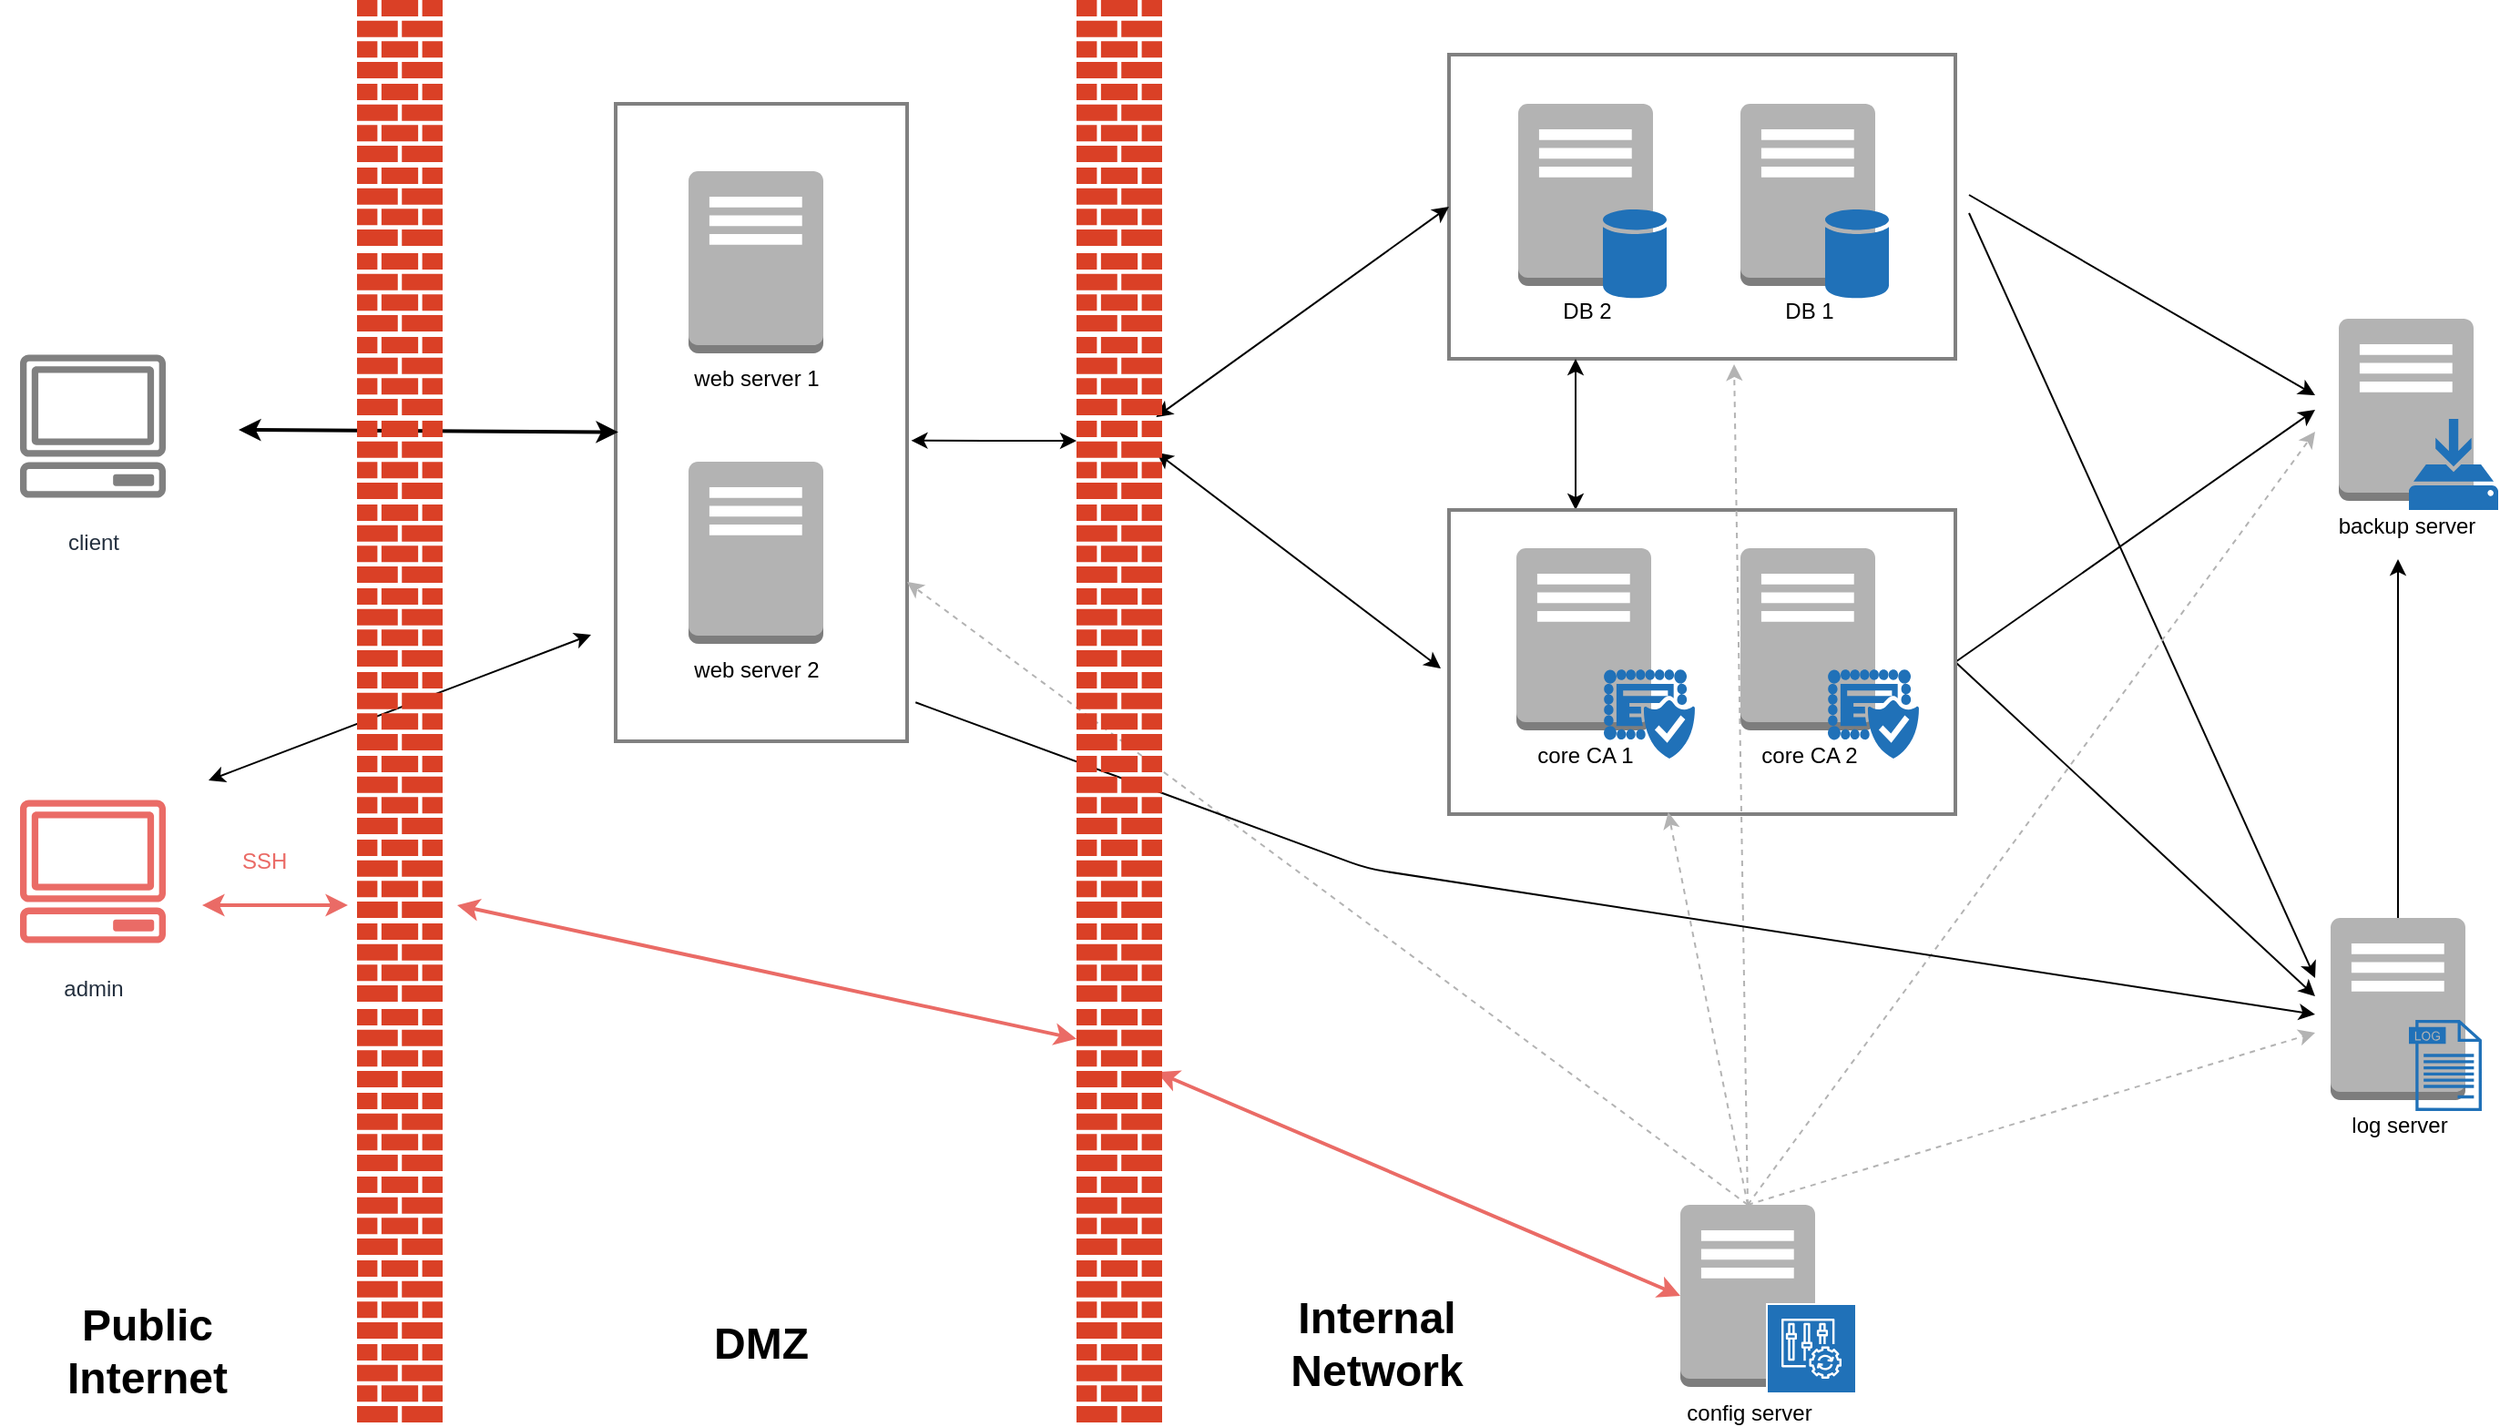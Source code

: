 <mxfile version="12.1.0" type="device" pages="1"><diagram id="qqmCwjsdMw1ePplxOyvq" name="Page-1"><mxGraphModel dx="1416" dy="1194" grid="1" gridSize="10" guides="1" tooltips="1" connect="1" arrows="1" fold="1" page="0" pageScale="1" pageWidth="827" pageHeight="1169" math="0" shadow="0"><root><mxCell id="0"/><mxCell id="1" parent="0"/><mxCell id="QkLw6K0LJ1CoEFoa0Aj2-98" value="" style="rounded=0;whiteSpace=wrap;html=1;strokeColor=#808080;strokeWidth=2;fillColor=none;" parent="1" vertex="1"><mxGeometry x="427" y="-40" width="160" height="350" as="geometry"/></mxCell><mxCell id="QkLw6K0LJ1CoEFoa0Aj2-65" style="edgeStyle=none;rounded=0;orthogonalLoop=1;jettySize=auto;html=1;startArrow=none;startFill=0;" parent="1" edge="1"><mxGeometry relative="1" as="geometry"><mxPoint x="1170" y="10" as="sourcePoint"/><mxPoint x="1360" y="120" as="targetPoint"/></mxGeometry></mxCell><mxCell id="QkLw6K0LJ1CoEFoa0Aj2-71" style="edgeStyle=none;rounded=0;orthogonalLoop=1;jettySize=auto;html=1;" parent="1" edge="1"><mxGeometry relative="1" as="geometry"><mxPoint x="1360" y="440" as="targetPoint"/><mxPoint x="1170" y="20" as="sourcePoint"/></mxGeometry></mxCell><mxCell id="QkLw6K0LJ1CoEFoa0Aj2-47" value="" style="rounded=0;whiteSpace=wrap;html=1;strokeColor=#808080;strokeWidth=2;fillColor=none;" parent="1" vertex="1"><mxGeometry x="884.5" y="-67" width="278" height="167" as="geometry"/></mxCell><mxCell id="QkLw6K0LJ1CoEFoa0Aj2-22" value="" style="group" parent="1" vertex="1" connectable="0"><mxGeometry x="1368.5" y="407" width="83" height="106" as="geometry"/></mxCell><mxCell id="QkLw6K0LJ1CoEFoa0Aj2-18" value="log server" style="outlineConnect=0;dashed=0;verticalLabelPosition=bottom;verticalAlign=top;align=center;html=1;shape=mxgraph.aws3.traditional_server;fillColor=#B3B3B3;gradientColor=none;" parent="QkLw6K0LJ1CoEFoa0Aj2-22" vertex="1"><mxGeometry width="74" height="100" as="geometry"/></mxCell><mxCell id="QkLw6K0LJ1CoEFoa0Aj2-7" value="" style="pointerEvents=1;shadow=0;dashed=0;html=1;strokeColor=none;fillColor=#2071B8;aspect=fixed;labelPosition=center;verticalLabelPosition=bottom;verticalAlign=top;align=center;outlineConnect=0;shape=mxgraph.vvd.log_files;" parent="QkLw6K0LJ1CoEFoa0Aj2-22" vertex="1"><mxGeometry x="43" y="56" width="40" height="50" as="geometry"/></mxCell><mxCell id="QkLw6K0LJ1CoEFoa0Aj2-27" value="client" style="outlineConnect=0;fontColor=#232F3E;gradientColor=none;strokeColor=#808080;fillColor=#ffffff;dashed=0;verticalLabelPosition=bottom;verticalAlign=top;align=center;html=1;fontSize=12;fontStyle=0;aspect=fixed;shape=mxgraph.aws4.resourceIcon;resIcon=mxgraph.aws4.client;" parent="1" vertex="1"><mxGeometry x="90" y="87" width="100" height="100" as="geometry"/></mxCell><mxCell id="QkLw6K0LJ1CoEFoa0Aj2-48" style="edgeStyle=none;rounded=0;orthogonalLoop=1;jettySize=auto;html=1;entryX=0;entryY=0.5;entryDx=0;entryDy=0;startArrow=classic;startFill=1;exitX=0.993;exitY=0.311;exitDx=0;exitDy=0;exitPerimeter=0;" parent="1" target="QkLw6K0LJ1CoEFoa0Aj2-47" edge="1"><mxGeometry relative="1" as="geometry"><mxPoint x="723.692" y="132.033" as="sourcePoint"/></mxGeometry></mxCell><mxCell id="QkLw6K0LJ1CoEFoa0Aj2-61" style="edgeStyle=none;rounded=0;orthogonalLoop=1;jettySize=auto;html=1;startArrow=classic;startFill=1;exitX=1;exitY=0.5;exitDx=0;exitDy=0;exitPerimeter=0;" parent="1" edge="1"><mxGeometry relative="1" as="geometry"><mxPoint x="724" y="151.5" as="sourcePoint"/><mxPoint x="880" y="270" as="targetPoint"/></mxGeometry></mxCell><mxCell id="QkLw6K0LJ1CoEFoa0Aj2-38" value="web server 1" style="outlineConnect=0;dashed=0;verticalLabelPosition=bottom;verticalAlign=top;align=center;html=1;shape=mxgraph.aws3.traditional_server;fillColor=#B3B3B3;gradientColor=none;" parent="1" vertex="1"><mxGeometry x="467" y="-3" width="74" height="100" as="geometry"/></mxCell><mxCell id="QkLw6K0LJ1CoEFoa0Aj2-43" value="" style="group" parent="1" vertex="1" connectable="0"><mxGeometry x="922.5" y="-40" width="81.5" height="107" as="geometry"/></mxCell><mxCell id="QkLw6K0LJ1CoEFoa0Aj2-10" value="DB 2" style="outlineConnect=0;dashed=0;verticalLabelPosition=bottom;verticalAlign=top;align=center;html=1;shape=mxgraph.aws3.traditional_server;fillColor=#B3B3B3;gradientColor=none;" parent="QkLw6K0LJ1CoEFoa0Aj2-43" vertex="1"><mxGeometry width="74" height="100" as="geometry"/></mxCell><mxCell id="QkLw6K0LJ1CoEFoa0Aj2-9" value="" style="shadow=0;dashed=0;html=1;strokeColor=none;labelPosition=center;verticalLabelPosition=bottom;verticalAlign=top;outlineConnect=0;align=center;shape=mxgraph.office.databases.database;fillColor=#2071B8;" parent="QkLw6K0LJ1CoEFoa0Aj2-43" vertex="1"><mxGeometry x="46.5" y="58" width="35" height="49" as="geometry"/></mxCell><mxCell id="QkLw6K0LJ1CoEFoa0Aj2-45" value="DB 1" style="outlineConnect=0;dashed=0;verticalLabelPosition=bottom;verticalAlign=top;align=center;html=1;shape=mxgraph.aws3.traditional_server;fillColor=#B3B3B3;gradientColor=none;" parent="1" vertex="1"><mxGeometry x="1044.5" y="-40" width="74" height="100" as="geometry"/></mxCell><mxCell id="QkLw6K0LJ1CoEFoa0Aj2-46" value="" style="shadow=0;dashed=0;html=1;strokeColor=none;labelPosition=center;verticalLabelPosition=bottom;verticalAlign=top;outlineConnect=0;align=center;shape=mxgraph.office.databases.database;fillColor=#2071B8;" parent="1" vertex="1"><mxGeometry x="1091" y="18" width="35" height="49" as="geometry"/></mxCell><mxCell id="QkLw6K0LJ1CoEFoa0Aj2-53" value="" style="group" parent="1" vertex="1" connectable="0"><mxGeometry x="921.5" y="204" width="98" height="115.5" as="geometry"/></mxCell><mxCell id="QkLw6K0LJ1CoEFoa0Aj2-6" value="core CA 1" style="outlineConnect=0;dashed=0;verticalLabelPosition=bottom;verticalAlign=top;align=center;html=1;shape=mxgraph.aws3.traditional_server;fillColor=#B3B3B3;gradientColor=none;" parent="QkLw6K0LJ1CoEFoa0Aj2-53" vertex="1"><mxGeometry width="74" height="100" as="geometry"/></mxCell><mxCell id="QkLw6K0LJ1CoEFoa0Aj2-14" value="" style="pointerEvents=1;shadow=0;dashed=0;html=1;strokeColor=none;labelPosition=center;verticalLabelPosition=bottom;verticalAlign=top;align=center;fillColor=#2071B8;shape=mxgraph.mscae.intune.certificate" parent="QkLw6K0LJ1CoEFoa0Aj2-53" vertex="1"><mxGeometry x="48" y="66.5" width="50" height="49" as="geometry"/></mxCell><mxCell id="QkLw6K0LJ1CoEFoa0Aj2-56" value="" style="group" parent="1" vertex="1" connectable="0"><mxGeometry x="1044.5" y="204" width="98" height="115.5" as="geometry"/></mxCell><mxCell id="QkLw6K0LJ1CoEFoa0Aj2-57" value="core CA 2" style="outlineConnect=0;dashed=0;verticalLabelPosition=bottom;verticalAlign=top;align=center;html=1;shape=mxgraph.aws3.traditional_server;fillColor=#B3B3B3;gradientColor=none;" parent="QkLw6K0LJ1CoEFoa0Aj2-56" vertex="1"><mxGeometry width="74" height="100" as="geometry"/></mxCell><mxCell id="QkLw6K0LJ1CoEFoa0Aj2-58" value="" style="pointerEvents=1;shadow=0;dashed=0;html=1;strokeColor=none;labelPosition=center;verticalLabelPosition=bottom;verticalAlign=top;align=center;fillColor=#2071B8;shape=mxgraph.mscae.intune.certificate" parent="QkLw6K0LJ1CoEFoa0Aj2-56" vertex="1"><mxGeometry x="48" y="66.5" width="50" height="49" as="geometry"/></mxCell><mxCell id="QkLw6K0LJ1CoEFoa0Aj2-70" style="edgeStyle=none;rounded=0;orthogonalLoop=1;jettySize=auto;html=1;exitX=1;exitY=0.5;exitDx=0;exitDy=0;" parent="1" source="QkLw6K0LJ1CoEFoa0Aj2-60" edge="1"><mxGeometry relative="1" as="geometry"><mxPoint x="1360" y="450" as="targetPoint"/></mxGeometry></mxCell><mxCell id="QkLw6K0LJ1CoEFoa0Aj2-72" style="edgeStyle=none;rounded=0;orthogonalLoop=1;jettySize=auto;html=1;exitX=1;exitY=0.5;exitDx=0;exitDy=0;" parent="1" source="QkLw6K0LJ1CoEFoa0Aj2-60" edge="1"><mxGeometry relative="1" as="geometry"><mxPoint x="1360" y="128" as="targetPoint"/></mxGeometry></mxCell><mxCell id="QkLw6K0LJ1CoEFoa0Aj2-88" style="edgeStyle=none;rounded=0;orthogonalLoop=1;jettySize=auto;html=1;exitX=0.25;exitY=0;exitDx=0;exitDy=0;entryX=0.25;entryY=1;entryDx=0;entryDy=0;startArrow=classic;startFill=1;strokeColor=#000000;strokeWidth=1;" parent="1" source="QkLw6K0LJ1CoEFoa0Aj2-60" target="QkLw6K0LJ1CoEFoa0Aj2-47" edge="1"><mxGeometry relative="1" as="geometry"/></mxCell><mxCell id="QkLw6K0LJ1CoEFoa0Aj2-60" value="" style="rounded=0;whiteSpace=wrap;html=1;strokeColor=#808080;strokeWidth=2;fillColor=none;" parent="1" vertex="1"><mxGeometry x="884.5" y="183" width="278" height="167" as="geometry"/></mxCell><mxCell id="QkLw6K0LJ1CoEFoa0Aj2-64" value="" style="group" parent="1" vertex="1" connectable="0"><mxGeometry x="1373" y="78" width="87.5" height="105" as="geometry"/></mxCell><mxCell id="QkLw6K0LJ1CoEFoa0Aj2-24" value="" style="group" parent="QkLw6K0LJ1CoEFoa0Aj2-64" vertex="1" connectable="0"><mxGeometry width="87.5" height="105" as="geometry"/></mxCell><mxCell id="QkLw6K0LJ1CoEFoa0Aj2-11" value="" style="group" parent="QkLw6K0LJ1CoEFoa0Aj2-24" vertex="1" connectable="0"><mxGeometry width="87.5" height="105" as="geometry"/></mxCell><mxCell id="QkLw6K0LJ1CoEFoa0Aj2-1" value="backup server" style="outlineConnect=0;dashed=0;verticalLabelPosition=bottom;verticalAlign=top;align=center;html=1;shape=mxgraph.aws3.traditional_server;fillColor=#B3B3B3;gradientColor=none;strokeColor=#808080;" parent="QkLw6K0LJ1CoEFoa0Aj2-11" vertex="1"><mxGeometry width="74" height="100" as="geometry"/></mxCell><mxCell id="QkLw6K0LJ1CoEFoa0Aj2-3" value="" style="aspect=fixed;pointerEvents=1;shadow=0;dashed=0;html=1;strokeColor=none;labelPosition=center;verticalLabelPosition=bottom;verticalAlign=top;align=center;fillColor=#2071b8;shape=mxgraph.mscae.enterprise.backup_local" parent="QkLw6K0LJ1CoEFoa0Aj2-11" vertex="1"><mxGeometry x="38.5" y="55" width="49" height="50" as="geometry"/></mxCell><mxCell id="QkLw6K0LJ1CoEFoa0Aj2-75" value="" style="group" parent="1" vertex="1" connectable="0"><mxGeometry x="1011.5" y="564.5" width="97" height="104" as="geometry"/></mxCell><mxCell id="QkLw6K0LJ1CoEFoa0Aj2-74" value="config server" style="outlineConnect=0;dashed=0;verticalLabelPosition=bottom;verticalAlign=top;align=center;html=1;shape=mxgraph.aws3.traditional_server;fillColor=#B3B3B3;gradientColor=none;" parent="QkLw6K0LJ1CoEFoa0Aj2-75" vertex="1"><mxGeometry width="74" height="100" as="geometry"/></mxCell><mxCell id="QkLw6K0LJ1CoEFoa0Aj2-73" value="" style="outlineConnect=0;fontColor=#232F3E;gradientColor=none;strokeColor=#FFFFFF;fillColor=#2071B8;dashed=0;verticalLabelPosition=middle;verticalAlign=bottom;align=center;html=1;whiteSpace=wrap;fontSize=10;fontStyle=1;spacing=3;shape=mxgraph.aws4.productIcon;prIcon=mxgraph.aws4.config;" parent="QkLw6K0LJ1CoEFoa0Aj2-75" vertex="1"><mxGeometry x="47" y="54" width="50" height="50" as="geometry"/></mxCell><mxCell id="QkLw6K0LJ1CoEFoa0Aj2-77" style="edgeStyle=none;rounded=0;orthogonalLoop=1;jettySize=auto;html=1;exitX=0.5;exitY=0;exitDx=0;exitDy=0;exitPerimeter=0;dashed=1;strokeColor=#B3B3B3;" parent="1" source="QkLw6K0LJ1CoEFoa0Aj2-74" edge="1"><mxGeometry relative="1" as="geometry"><mxPoint x="1360" y="470" as="targetPoint"/></mxGeometry></mxCell><mxCell id="QkLw6K0LJ1CoEFoa0Aj2-78" style="edgeStyle=none;rounded=0;orthogonalLoop=1;jettySize=auto;html=1;exitX=0.5;exitY=0;exitDx=0;exitDy=0;exitPerimeter=0;dashed=1;strokeColor=#B3B3B3;" parent="1" source="QkLw6K0LJ1CoEFoa0Aj2-74" edge="1"><mxGeometry relative="1" as="geometry"><mxPoint x="1360" y="140" as="targetPoint"/></mxGeometry></mxCell><mxCell id="QkLw6K0LJ1CoEFoa0Aj2-79" style="edgeStyle=none;rounded=0;orthogonalLoop=1;jettySize=auto;html=1;exitX=0.5;exitY=0;exitDx=0;exitDy=0;exitPerimeter=0;dashed=1;strokeColor=#B3B3B3;entryX=1;entryY=0.75;entryDx=0;entryDy=0;" parent="1" source="QkLw6K0LJ1CoEFoa0Aj2-74" target="QkLw6K0LJ1CoEFoa0Aj2-98" edge="1"><mxGeometry relative="1" as="geometry"><mxPoint x="660" y="170" as="targetPoint"/></mxGeometry></mxCell><mxCell id="QkLw6K0LJ1CoEFoa0Aj2-41" value="web server 2" style="outlineConnect=0;dashed=0;verticalLabelPosition=bottom;verticalAlign=top;align=center;html=1;shape=mxgraph.aws3.traditional_server;fillColor=#B3B3B3;gradientColor=none;" parent="1" vertex="1"><mxGeometry x="467" y="156.5" width="74" height="100" as="geometry"/></mxCell><mxCell id="QkLw6K0LJ1CoEFoa0Aj2-81" style="edgeStyle=none;rounded=0;orthogonalLoop=1;jettySize=auto;html=1;exitX=0.5;exitY=0;exitDx=0;exitDy=0;exitPerimeter=0;dashed=1;strokeColor=#B3B3B3;entryX=0.433;entryY=0.994;entryDx=0;entryDy=0;entryPerimeter=0;" parent="1" source="QkLw6K0LJ1CoEFoa0Aj2-74" target="QkLw6K0LJ1CoEFoa0Aj2-60" edge="1"><mxGeometry relative="1" as="geometry"/></mxCell><mxCell id="QkLw6K0LJ1CoEFoa0Aj2-82" style="edgeStyle=none;rounded=0;orthogonalLoop=1;jettySize=auto;html=1;exitX=0.5;exitY=0;exitDx=0;exitDy=0;exitPerimeter=0;dashed=1;strokeColor=#B3B3B3;entryX=0.563;entryY=1.018;entryDx=0;entryDy=0;entryPerimeter=0;" parent="1" source="QkLw6K0LJ1CoEFoa0Aj2-74" target="QkLw6K0LJ1CoEFoa0Aj2-47" edge="1"><mxGeometry relative="1" as="geometry"/></mxCell><mxCell id="QkLw6K0LJ1CoEFoa0Aj2-85" value="" style="endArrow=classic;html=1;strokeColor=#000000;strokeWidth=2;startArrow=classic;startFill=1;entryX=0.009;entryY=0.515;entryDx=0;entryDy=0;entryPerimeter=0;" parent="1" target="QkLw6K0LJ1CoEFoa0Aj2-98" edge="1"><mxGeometry width="50" height="50" relative="1" as="geometry"><mxPoint x="220" y="139" as="sourcePoint"/><mxPoint x="380" y="141" as="targetPoint"/></mxGeometry></mxCell><mxCell id="QkLw6K0LJ1CoEFoa0Aj2-103" style="edgeStyle=none;rounded=0;orthogonalLoop=1;jettySize=auto;html=1;startArrow=classic;startFill=1;strokeColor=#000000;strokeWidth=1;entryX=1.014;entryY=0.454;entryDx=0;entryDy=0;entryPerimeter=0;" parent="1" edge="1"><mxGeometry relative="1" as="geometry"><mxPoint x="680" y="145" as="sourcePoint"/><mxPoint x="589.24" y="144.9" as="targetPoint"/><Array as="points"><mxPoint x="630" y="145"/></Array></mxGeometry></mxCell><mxCell id="QkLw6K0LJ1CoEFoa0Aj2-104" value="admin" style="outlineConnect=0;fontColor=#232F3E;gradientColor=none;strokeColor=#EA6B66;fillColor=#ffffff;dashed=0;verticalLabelPosition=bottom;verticalAlign=top;align=center;html=1;fontSize=12;fontStyle=0;aspect=fixed;shape=mxgraph.aws4.resourceIcon;resIcon=mxgraph.aws4.client;" parent="1" vertex="1"><mxGeometry x="90" y="331.5" width="100" height="100" as="geometry"/></mxCell><mxCell id="QkLw6K0LJ1CoEFoa0Aj2-111" value="" style="endArrow=classic;html=1;strokeColor=#EA6B66;strokeWidth=2;startArrow=classic;startFill=1;" parent="1" edge="1"><mxGeometry width="50" height="50" relative="1" as="geometry"><mxPoint x="200" y="400" as="sourcePoint"/><mxPoint x="280" y="400" as="targetPoint"/></mxGeometry></mxCell><mxCell id="QkLw6K0LJ1CoEFoa0Aj2-112" value="&lt;font color=&quot;#ea6b66&quot;&gt;SSH&lt;/font&gt;" style="text;html=1;resizable=0;points=[];autosize=1;align=left;verticalAlign=top;spacingTop=-4;" parent="1" vertex="1"><mxGeometry x="220" y="365.5" width="40" height="20" as="geometry"/></mxCell><mxCell id="QkLw6K0LJ1CoEFoa0Aj2-113" value="" style="endArrow=classic;html=1;strokeColor=#EA6B66;strokeWidth=2;entryX=0;entryY=0.5;entryDx=0;entryDy=0;startArrow=classic;startFill=1;entryPerimeter=0;rounded=0;" parent="1" target="QkLw6K0LJ1CoEFoa0Aj2-74" edge="1"><mxGeometry width="50" height="50" relative="1" as="geometry"><mxPoint x="724" y="491.624" as="sourcePoint"/><mxPoint x="291.332" y="123.677" as="targetPoint"/><Array as="points"/></mxGeometry></mxCell><mxCell id="6dKWDrjUCuOWE01px6dM-2" style="edgeStyle=orthogonalEdgeStyle;rounded=0;orthogonalLoop=1;jettySize=auto;html=1;" parent="1" source="QkLw6K0LJ1CoEFoa0Aj2-18" edge="1"><mxGeometry relative="1" as="geometry"><mxPoint x="1405.5" y="210" as="targetPoint"/></mxGeometry></mxCell><mxCell id="gJrT_fEY5lG6nXuV2Slf-2" value="" style="endArrow=classic;html=1;strokeColor=#EA6B66;strokeWidth=2;startArrow=classic;startFill=1;rounded=0;" parent="1" target="qUtQ-cksVztZONRoApC2-31" edge="1"><mxGeometry width="50" height="50" relative="1" as="geometry"><mxPoint x="340" y="400" as="sourcePoint"/><mxPoint x="682" y="791.5" as="targetPoint"/><Array as="points"/></mxGeometry></mxCell><mxCell id="gJrT_fEY5lG6nXuV2Slf-6" value="" style="endArrow=classic;html=1;exitX=1.029;exitY=0.939;exitDx=0;exitDy=0;exitPerimeter=0;" parent="1" source="QkLw6K0LJ1CoEFoa0Aj2-98" edge="1"><mxGeometry width="50" height="50" relative="1" as="geometry"><mxPoint x="579" y="310" as="sourcePoint"/><mxPoint x="1360" y="460" as="targetPoint"/><Array as="points"><mxPoint x="840" y="380"/></Array></mxGeometry></mxCell><mxCell id="qUtQ-cksVztZONRoApC2-1" value="" style="pointerEvents=1;shadow=0;dashed=0;html=1;strokeColor=none;labelPosition=center;verticalLabelPosition=bottom;verticalAlign=top;outlineConnect=0;align=center;shape=mxgraph.office.concepts.firewall;fillColor=#DA4026;" vertex="1" parent="1"><mxGeometry x="285" y="-97" width="47" height="43" as="geometry"/></mxCell><mxCell id="qUtQ-cksVztZONRoApC2-2" value="" style="pointerEvents=1;shadow=0;dashed=0;html=1;strokeColor=none;labelPosition=center;verticalLabelPosition=bottom;verticalAlign=top;outlineConnect=0;align=center;shape=mxgraph.office.concepts.firewall;fillColor=#DA4026;" vertex="1" parent="1"><mxGeometry x="285" y="-51" width="47" height="43" as="geometry"/></mxCell><mxCell id="qUtQ-cksVztZONRoApC2-3" value="" style="pointerEvents=1;shadow=0;dashed=0;html=1;strokeColor=none;labelPosition=center;verticalLabelPosition=bottom;verticalAlign=top;outlineConnect=0;align=center;shape=mxgraph.office.concepts.firewall;fillColor=#DA4026;" vertex="1" parent="1"><mxGeometry x="285" y="-5" width="47" height="43" as="geometry"/></mxCell><mxCell id="qUtQ-cksVztZONRoApC2-4" value="" style="pointerEvents=1;shadow=0;dashed=0;html=1;strokeColor=none;labelPosition=center;verticalLabelPosition=bottom;verticalAlign=top;outlineConnect=0;align=center;shape=mxgraph.office.concepts.firewall;fillColor=#DA4026;" vertex="1" parent="1"><mxGeometry x="285" y="42" width="47" height="43" as="geometry"/></mxCell><mxCell id="qUtQ-cksVztZONRoApC2-5" value="" style="pointerEvents=1;shadow=0;dashed=0;html=1;strokeColor=none;labelPosition=center;verticalLabelPosition=bottom;verticalAlign=top;outlineConnect=0;align=center;shape=mxgraph.office.concepts.firewall;fillColor=#DA4026;" vertex="1" parent="1"><mxGeometry x="285" y="88" width="47" height="43" as="geometry"/></mxCell><mxCell id="qUtQ-cksVztZONRoApC2-6" value="" style="pointerEvents=1;shadow=0;dashed=0;html=1;strokeColor=none;labelPosition=center;verticalLabelPosition=bottom;verticalAlign=top;outlineConnect=0;align=center;shape=mxgraph.office.concepts.firewall;fillColor=#DA4026;" vertex="1" parent="1"><mxGeometry x="285" y="134" width="47" height="43" as="geometry"/></mxCell><mxCell id="qUtQ-cksVztZONRoApC2-7" value="" style="pointerEvents=1;shadow=0;dashed=0;html=1;strokeColor=none;labelPosition=center;verticalLabelPosition=bottom;verticalAlign=top;outlineConnect=0;align=center;shape=mxgraph.office.concepts.firewall;fillColor=#DA4026;" vertex="1" parent="1"><mxGeometry x="285" y="180" width="47" height="43" as="geometry"/></mxCell><mxCell id="qUtQ-cksVztZONRoApC2-8" value="" style="pointerEvents=1;shadow=0;dashed=0;html=1;strokeColor=none;labelPosition=center;verticalLabelPosition=bottom;verticalAlign=top;outlineConnect=0;align=center;shape=mxgraph.office.concepts.firewall;fillColor=#DA4026;" vertex="1" parent="1"><mxGeometry x="285" y="226" width="47" height="43" as="geometry"/></mxCell><mxCell id="qUtQ-cksVztZONRoApC2-10" value="" style="pointerEvents=1;shadow=0;dashed=0;html=1;strokeColor=none;labelPosition=center;verticalLabelPosition=bottom;verticalAlign=top;outlineConnect=0;align=center;shape=mxgraph.office.concepts.firewall;fillColor=#DA4026;" vertex="1" parent="1"><mxGeometry x="285" y="318" width="47" height="43" as="geometry"/></mxCell><mxCell id="qUtQ-cksVztZONRoApC2-11" value="" style="pointerEvents=1;shadow=0;dashed=0;html=1;strokeColor=none;labelPosition=center;verticalLabelPosition=bottom;verticalAlign=top;outlineConnect=0;align=center;shape=mxgraph.office.concepts.firewall;fillColor=#DA4026;" vertex="1" parent="1"><mxGeometry x="285" y="364" width="47" height="43" as="geometry"/></mxCell><mxCell id="qUtQ-cksVztZONRoApC2-12" value="" style="pointerEvents=1;shadow=0;dashed=0;html=1;strokeColor=none;labelPosition=center;verticalLabelPosition=bottom;verticalAlign=top;outlineConnect=0;align=center;shape=mxgraph.office.concepts.firewall;fillColor=#DA4026;" vertex="1" parent="1"><mxGeometry x="285" y="410" width="47" height="43" as="geometry"/></mxCell><mxCell id="qUtQ-cksVztZONRoApC2-13" value="" style="pointerEvents=1;shadow=0;dashed=0;html=1;strokeColor=none;labelPosition=center;verticalLabelPosition=bottom;verticalAlign=top;outlineConnect=0;align=center;shape=mxgraph.office.concepts.firewall;fillColor=#DA4026;" vertex="1" parent="1"><mxGeometry x="285" y="457" width="47" height="43" as="geometry"/></mxCell><mxCell id="qUtQ-cksVztZONRoApC2-14" value="" style="pointerEvents=1;shadow=0;dashed=0;html=1;strokeColor=none;labelPosition=center;verticalLabelPosition=bottom;verticalAlign=top;outlineConnect=0;align=center;shape=mxgraph.office.concepts.firewall;fillColor=#DA4026;" vertex="1" parent="1"><mxGeometry x="285" y="503" width="47" height="43" as="geometry"/></mxCell><mxCell id="qUtQ-cksVztZONRoApC2-15" value="" style="pointerEvents=1;shadow=0;dashed=0;html=1;strokeColor=none;labelPosition=center;verticalLabelPosition=bottom;verticalAlign=top;outlineConnect=0;align=center;shape=mxgraph.office.concepts.firewall;fillColor=#DA4026;" vertex="1" parent="1"><mxGeometry x="285" y="549" width="47" height="43" as="geometry"/></mxCell><mxCell id="qUtQ-cksVztZONRoApC2-16" value="" style="pointerEvents=1;shadow=0;dashed=0;html=1;strokeColor=none;labelPosition=center;verticalLabelPosition=bottom;verticalAlign=top;outlineConnect=0;align=center;shape=mxgraph.office.concepts.firewall;fillColor=#DA4026;" vertex="1" parent="1"><mxGeometry x="285" y="595" width="47" height="43" as="geometry"/></mxCell><mxCell id="qUtQ-cksVztZONRoApC2-17" value="" style="pointerEvents=1;shadow=0;dashed=0;html=1;strokeColor=none;labelPosition=center;verticalLabelPosition=bottom;verticalAlign=top;outlineConnect=0;align=center;shape=mxgraph.office.concepts.firewall;fillColor=#DA4026;" vertex="1" parent="1"><mxGeometry x="285" y="641" width="47" height="43" as="geometry"/></mxCell><mxCell id="qUtQ-cksVztZONRoApC2-19" value="" style="pointerEvents=1;shadow=0;dashed=0;html=1;strokeColor=none;labelPosition=center;verticalLabelPosition=bottom;verticalAlign=top;outlineConnect=0;align=center;shape=mxgraph.office.concepts.firewall;fillColor=#DA4026;" vertex="1" parent="1"><mxGeometry x="680" y="-97" width="47" height="43" as="geometry"/></mxCell><mxCell id="qUtQ-cksVztZONRoApC2-20" value="" style="pointerEvents=1;shadow=0;dashed=0;html=1;strokeColor=none;labelPosition=center;verticalLabelPosition=bottom;verticalAlign=top;outlineConnect=0;align=center;shape=mxgraph.office.concepts.firewall;fillColor=#DA4026;" vertex="1" parent="1"><mxGeometry x="680" y="-51" width="47" height="43" as="geometry"/></mxCell><mxCell id="qUtQ-cksVztZONRoApC2-21" value="" style="pointerEvents=1;shadow=0;dashed=0;html=1;strokeColor=none;labelPosition=center;verticalLabelPosition=bottom;verticalAlign=top;outlineConnect=0;align=center;shape=mxgraph.office.concepts.firewall;fillColor=#DA4026;" vertex="1" parent="1"><mxGeometry x="680" y="-5" width="47" height="43" as="geometry"/></mxCell><mxCell id="qUtQ-cksVztZONRoApC2-22" value="" style="pointerEvents=1;shadow=0;dashed=0;html=1;strokeColor=none;labelPosition=center;verticalLabelPosition=bottom;verticalAlign=top;outlineConnect=0;align=center;shape=mxgraph.office.concepts.firewall;fillColor=#DA4026;" vertex="1" parent="1"><mxGeometry x="680" y="42" width="47" height="43" as="geometry"/></mxCell><mxCell id="qUtQ-cksVztZONRoApC2-23" value="" style="pointerEvents=1;shadow=0;dashed=0;html=1;strokeColor=none;labelPosition=center;verticalLabelPosition=bottom;verticalAlign=top;outlineConnect=0;align=center;shape=mxgraph.office.concepts.firewall;fillColor=#DA4026;" vertex="1" parent="1"><mxGeometry x="680" y="88" width="47" height="43" as="geometry"/></mxCell><mxCell id="qUtQ-cksVztZONRoApC2-24" value="" style="pointerEvents=1;shadow=0;dashed=0;html=1;strokeColor=none;labelPosition=center;verticalLabelPosition=bottom;verticalAlign=top;outlineConnect=0;align=center;shape=mxgraph.office.concepts.firewall;fillColor=#DA4026;" vertex="1" parent="1"><mxGeometry x="680" y="134" width="47" height="43" as="geometry"/></mxCell><mxCell id="qUtQ-cksVztZONRoApC2-25" value="" style="pointerEvents=1;shadow=0;dashed=0;html=1;strokeColor=none;labelPosition=center;verticalLabelPosition=bottom;verticalAlign=top;outlineConnect=0;align=center;shape=mxgraph.office.concepts.firewall;fillColor=#DA4026;" vertex="1" parent="1"><mxGeometry x="680" y="180" width="47" height="43" as="geometry"/></mxCell><mxCell id="qUtQ-cksVztZONRoApC2-26" value="" style="pointerEvents=1;shadow=0;dashed=0;html=1;strokeColor=none;labelPosition=center;verticalLabelPosition=bottom;verticalAlign=top;outlineConnect=0;align=center;shape=mxgraph.office.concepts.firewall;fillColor=#DA4026;" vertex="1" parent="1"><mxGeometry x="680" y="226" width="47" height="43" as="geometry"/></mxCell><mxCell id="qUtQ-cksVztZONRoApC2-27" value="" style="pointerEvents=1;shadow=0;dashed=0;html=1;strokeColor=none;labelPosition=center;verticalLabelPosition=bottom;verticalAlign=top;outlineConnect=0;align=center;shape=mxgraph.office.concepts.firewall;fillColor=#DA4026;" vertex="1" parent="1"><mxGeometry x="680" y="272" width="47" height="43" as="geometry"/></mxCell><mxCell id="qUtQ-cksVztZONRoApC2-28" value="" style="pointerEvents=1;shadow=0;dashed=0;html=1;strokeColor=none;labelPosition=center;verticalLabelPosition=bottom;verticalAlign=top;outlineConnect=0;align=center;shape=mxgraph.office.concepts.firewall;fillColor=#DA4026;" vertex="1" parent="1"><mxGeometry x="680" y="318" width="47" height="43" as="geometry"/></mxCell><mxCell id="qUtQ-cksVztZONRoApC2-29" value="" style="pointerEvents=1;shadow=0;dashed=0;html=1;strokeColor=none;labelPosition=center;verticalLabelPosition=bottom;verticalAlign=top;outlineConnect=0;align=center;shape=mxgraph.office.concepts.firewall;fillColor=#DA4026;" vertex="1" parent="1"><mxGeometry x="680" y="364" width="47" height="43" as="geometry"/></mxCell><mxCell id="qUtQ-cksVztZONRoApC2-30" value="" style="pointerEvents=1;shadow=0;dashed=0;html=1;strokeColor=none;labelPosition=center;verticalLabelPosition=bottom;verticalAlign=top;outlineConnect=0;align=center;shape=mxgraph.office.concepts.firewall;fillColor=#DA4026;" vertex="1" parent="1"><mxGeometry x="680" y="410" width="47" height="43" as="geometry"/></mxCell><mxCell id="qUtQ-cksVztZONRoApC2-31" value="" style="pointerEvents=1;shadow=0;dashed=0;html=1;strokeColor=none;labelPosition=center;verticalLabelPosition=bottom;verticalAlign=top;outlineConnect=0;align=center;shape=mxgraph.office.concepts.firewall;fillColor=#DA4026;" vertex="1" parent="1"><mxGeometry x="680" y="457" width="47" height="43" as="geometry"/></mxCell><mxCell id="qUtQ-cksVztZONRoApC2-32" value="" style="pointerEvents=1;shadow=0;dashed=0;html=1;strokeColor=none;labelPosition=center;verticalLabelPosition=bottom;verticalAlign=top;outlineConnect=0;align=center;shape=mxgraph.office.concepts.firewall;fillColor=#DA4026;" vertex="1" parent="1"><mxGeometry x="680" y="503" width="47" height="43" as="geometry"/></mxCell><mxCell id="qUtQ-cksVztZONRoApC2-33" value="" style="pointerEvents=1;shadow=0;dashed=0;html=1;strokeColor=none;labelPosition=center;verticalLabelPosition=bottom;verticalAlign=top;outlineConnect=0;align=center;shape=mxgraph.office.concepts.firewall;fillColor=#DA4026;" vertex="1" parent="1"><mxGeometry x="680" y="549" width="47" height="43" as="geometry"/></mxCell><mxCell id="qUtQ-cksVztZONRoApC2-34" value="" style="pointerEvents=1;shadow=0;dashed=0;html=1;strokeColor=none;labelPosition=center;verticalLabelPosition=bottom;verticalAlign=top;outlineConnect=0;align=center;shape=mxgraph.office.concepts.firewall;fillColor=#DA4026;" vertex="1" parent="1"><mxGeometry x="680" y="595" width="47" height="43" as="geometry"/></mxCell><mxCell id="qUtQ-cksVztZONRoApC2-35" value="" style="pointerEvents=1;shadow=0;dashed=0;html=1;strokeColor=none;labelPosition=center;verticalLabelPosition=bottom;verticalAlign=top;outlineConnect=0;align=center;shape=mxgraph.office.concepts.firewall;fillColor=#DA4026;" vertex="1" parent="1"><mxGeometry x="680" y="641" width="47" height="43" as="geometry"/></mxCell><mxCell id="qUtQ-cksVztZONRoApC2-36" value="&lt;font face=&quot;Helvetica&quot;&gt;&lt;b&gt;&lt;font style=&quot;font-size: 24px&quot;&gt;Public Internet&lt;/font&gt;&lt;/b&gt;&lt;/font&gt;" style="text;html=1;strokeColor=none;fillColor=none;align=center;verticalAlign=middle;whiteSpace=wrap;rounded=0;" vertex="1" parent="1"><mxGeometry x="130" y="618.5" width="80" height="53" as="geometry"/></mxCell><mxCell id="qUtQ-cksVztZONRoApC2-37" value="&lt;font face=&quot;Helvetica&quot;&gt;&lt;b&gt;&lt;font style=&quot;font-size: 24px&quot;&gt;DMZ&lt;/font&gt;&lt;/b&gt;&lt;/font&gt;" style="text;html=1;strokeColor=none;fillColor=none;align=center;verticalAlign=middle;whiteSpace=wrap;rounded=0;" vertex="1" parent="1"><mxGeometry x="467" y="614.5" width="80" height="53" as="geometry"/></mxCell><mxCell id="qUtQ-cksVztZONRoApC2-38" value="&lt;font face=&quot;Helvetica&quot;&gt;&lt;b&gt;&lt;font style=&quot;font-size: 24px&quot;&gt;Internal Network&lt;br&gt;&lt;/font&gt;&lt;/b&gt;&lt;/font&gt;" style="text;html=1;strokeColor=none;fillColor=none;align=center;verticalAlign=middle;whiteSpace=wrap;rounded=0;" vertex="1" parent="1"><mxGeometry x="804.5" y="614.5" width="80" height="53" as="geometry"/></mxCell><mxCell id="qUtQ-cksVztZONRoApC2-39" value="" style="endArrow=classic;html=1;startArrow=classic;startFill=1;" edge="1" parent="1"><mxGeometry width="50" height="50" relative="1" as="geometry"><mxPoint x="413.5" y="251.5" as="sourcePoint"/><mxPoint x="203.5" y="331.5" as="targetPoint"/></mxGeometry></mxCell><mxCell id="qUtQ-cksVztZONRoApC2-9" value="" style="pointerEvents=1;shadow=0;dashed=0;html=1;strokeColor=none;labelPosition=center;verticalLabelPosition=bottom;verticalAlign=top;outlineConnect=0;align=center;shape=mxgraph.office.concepts.firewall;fillColor=#DA4026;" vertex="1" parent="1"><mxGeometry x="285" y="272" width="47" height="43" as="geometry"/></mxCell></root></mxGraphModel></diagram></mxfile>